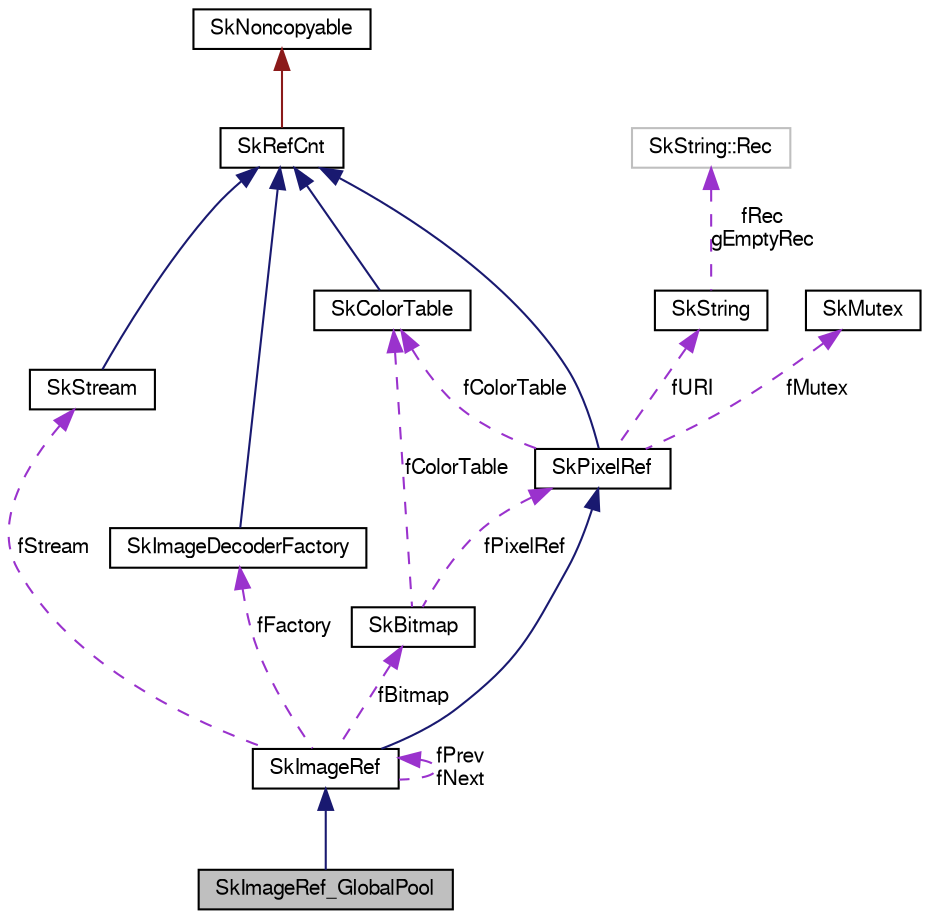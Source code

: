 digraph G
{
  edge [fontname="FreeSans",fontsize="10",labelfontname="FreeSans",labelfontsize="10"];
  node [fontname="FreeSans",fontsize="10",shape=record];
  Node1 [label="SkImageRef_GlobalPool",height=0.2,width=0.4,color="black", fillcolor="grey75", style="filled" fontcolor="black"];
  Node2 -> Node1 [dir=back,color="midnightblue",fontsize="10",style="solid",fontname="FreeSans"];
  Node2 [label="SkImageRef",height=0.2,width=0.4,color="black", fillcolor="white", style="filled",URL="$class_sk_image_ref.html"];
  Node3 -> Node2 [dir=back,color="midnightblue",fontsize="10",style="solid",fontname="FreeSans"];
  Node3 [label="SkPixelRef",height=0.2,width=0.4,color="black", fillcolor="white", style="filled",URL="$class_sk_pixel_ref.html"];
  Node4 -> Node3 [dir=back,color="midnightblue",fontsize="10",style="solid",fontname="FreeSans"];
  Node4 [label="SkRefCnt",height=0.2,width=0.4,color="black", fillcolor="white", style="filled",URL="$class_sk_ref_cnt.html"];
  Node5 -> Node4 [dir=back,color="firebrick4",fontsize="10",style="solid",fontname="FreeSans"];
  Node5 [label="SkNoncopyable",height=0.2,width=0.4,color="black", fillcolor="white", style="filled",URL="$class_sk_noncopyable.html"];
  Node6 -> Node3 [dir=back,color="darkorchid3",fontsize="10",style="dashed",label="fColorTable",fontname="FreeSans"];
  Node6 [label="SkColorTable",height=0.2,width=0.4,color="black", fillcolor="white", style="filled",URL="$class_sk_color_table.html"];
  Node4 -> Node6 [dir=back,color="midnightblue",fontsize="10",style="solid",fontname="FreeSans"];
  Node7 -> Node3 [dir=back,color="darkorchid3",fontsize="10",style="dashed",label="fMutex",fontname="FreeSans"];
  Node7 [label="SkMutex",height=0.2,width=0.4,color="black", fillcolor="white", style="filled",URL="$class_sk_mutex.html"];
  Node8 -> Node3 [dir=back,color="darkorchid3",fontsize="10",style="dashed",label="fURI",fontname="FreeSans"];
  Node8 [label="SkString",height=0.2,width=0.4,color="black", fillcolor="white", style="filled",URL="$class_sk_string.html"];
  Node9 -> Node8 [dir=back,color="darkorchid3",fontsize="10",style="dashed",label="fRec\ngEmptyRec",fontname="FreeSans"];
  Node9 [label="SkString::Rec",height=0.2,width=0.4,color="grey75", fillcolor="white", style="filled"];
  Node10 -> Node2 [dir=back,color="darkorchid3",fontsize="10",style="dashed",label="fBitmap",fontname="FreeSans"];
  Node10 [label="SkBitmap",height=0.2,width=0.4,color="black", fillcolor="white", style="filled",URL="$class_sk_bitmap.html"];
  Node6 -> Node10 [dir=back,color="darkorchid3",fontsize="10",style="dashed",label="fColorTable",fontname="FreeSans"];
  Node3 -> Node10 [dir=back,color="darkorchid3",fontsize="10",style="dashed",label="fPixelRef",fontname="FreeSans"];
  Node2 -> Node2 [dir=back,color="darkorchid3",fontsize="10",style="dashed",label="fPrev\nfNext",fontname="FreeSans"];
  Node11 -> Node2 [dir=back,color="darkorchid3",fontsize="10",style="dashed",label="fStream",fontname="FreeSans"];
  Node11 [label="SkStream",height=0.2,width=0.4,color="black", fillcolor="white", style="filled",URL="$class_sk_stream.html"];
  Node4 -> Node11 [dir=back,color="midnightblue",fontsize="10",style="solid",fontname="FreeSans"];
  Node12 -> Node2 [dir=back,color="darkorchid3",fontsize="10",style="dashed",label="fFactory",fontname="FreeSans"];
  Node12 [label="SkImageDecoderFactory",height=0.2,width=0.4,color="black", fillcolor="white", style="filled",URL="$class_sk_image_decoder_factory.html"];
  Node4 -> Node12 [dir=back,color="midnightblue",fontsize="10",style="solid",fontname="FreeSans"];
}
